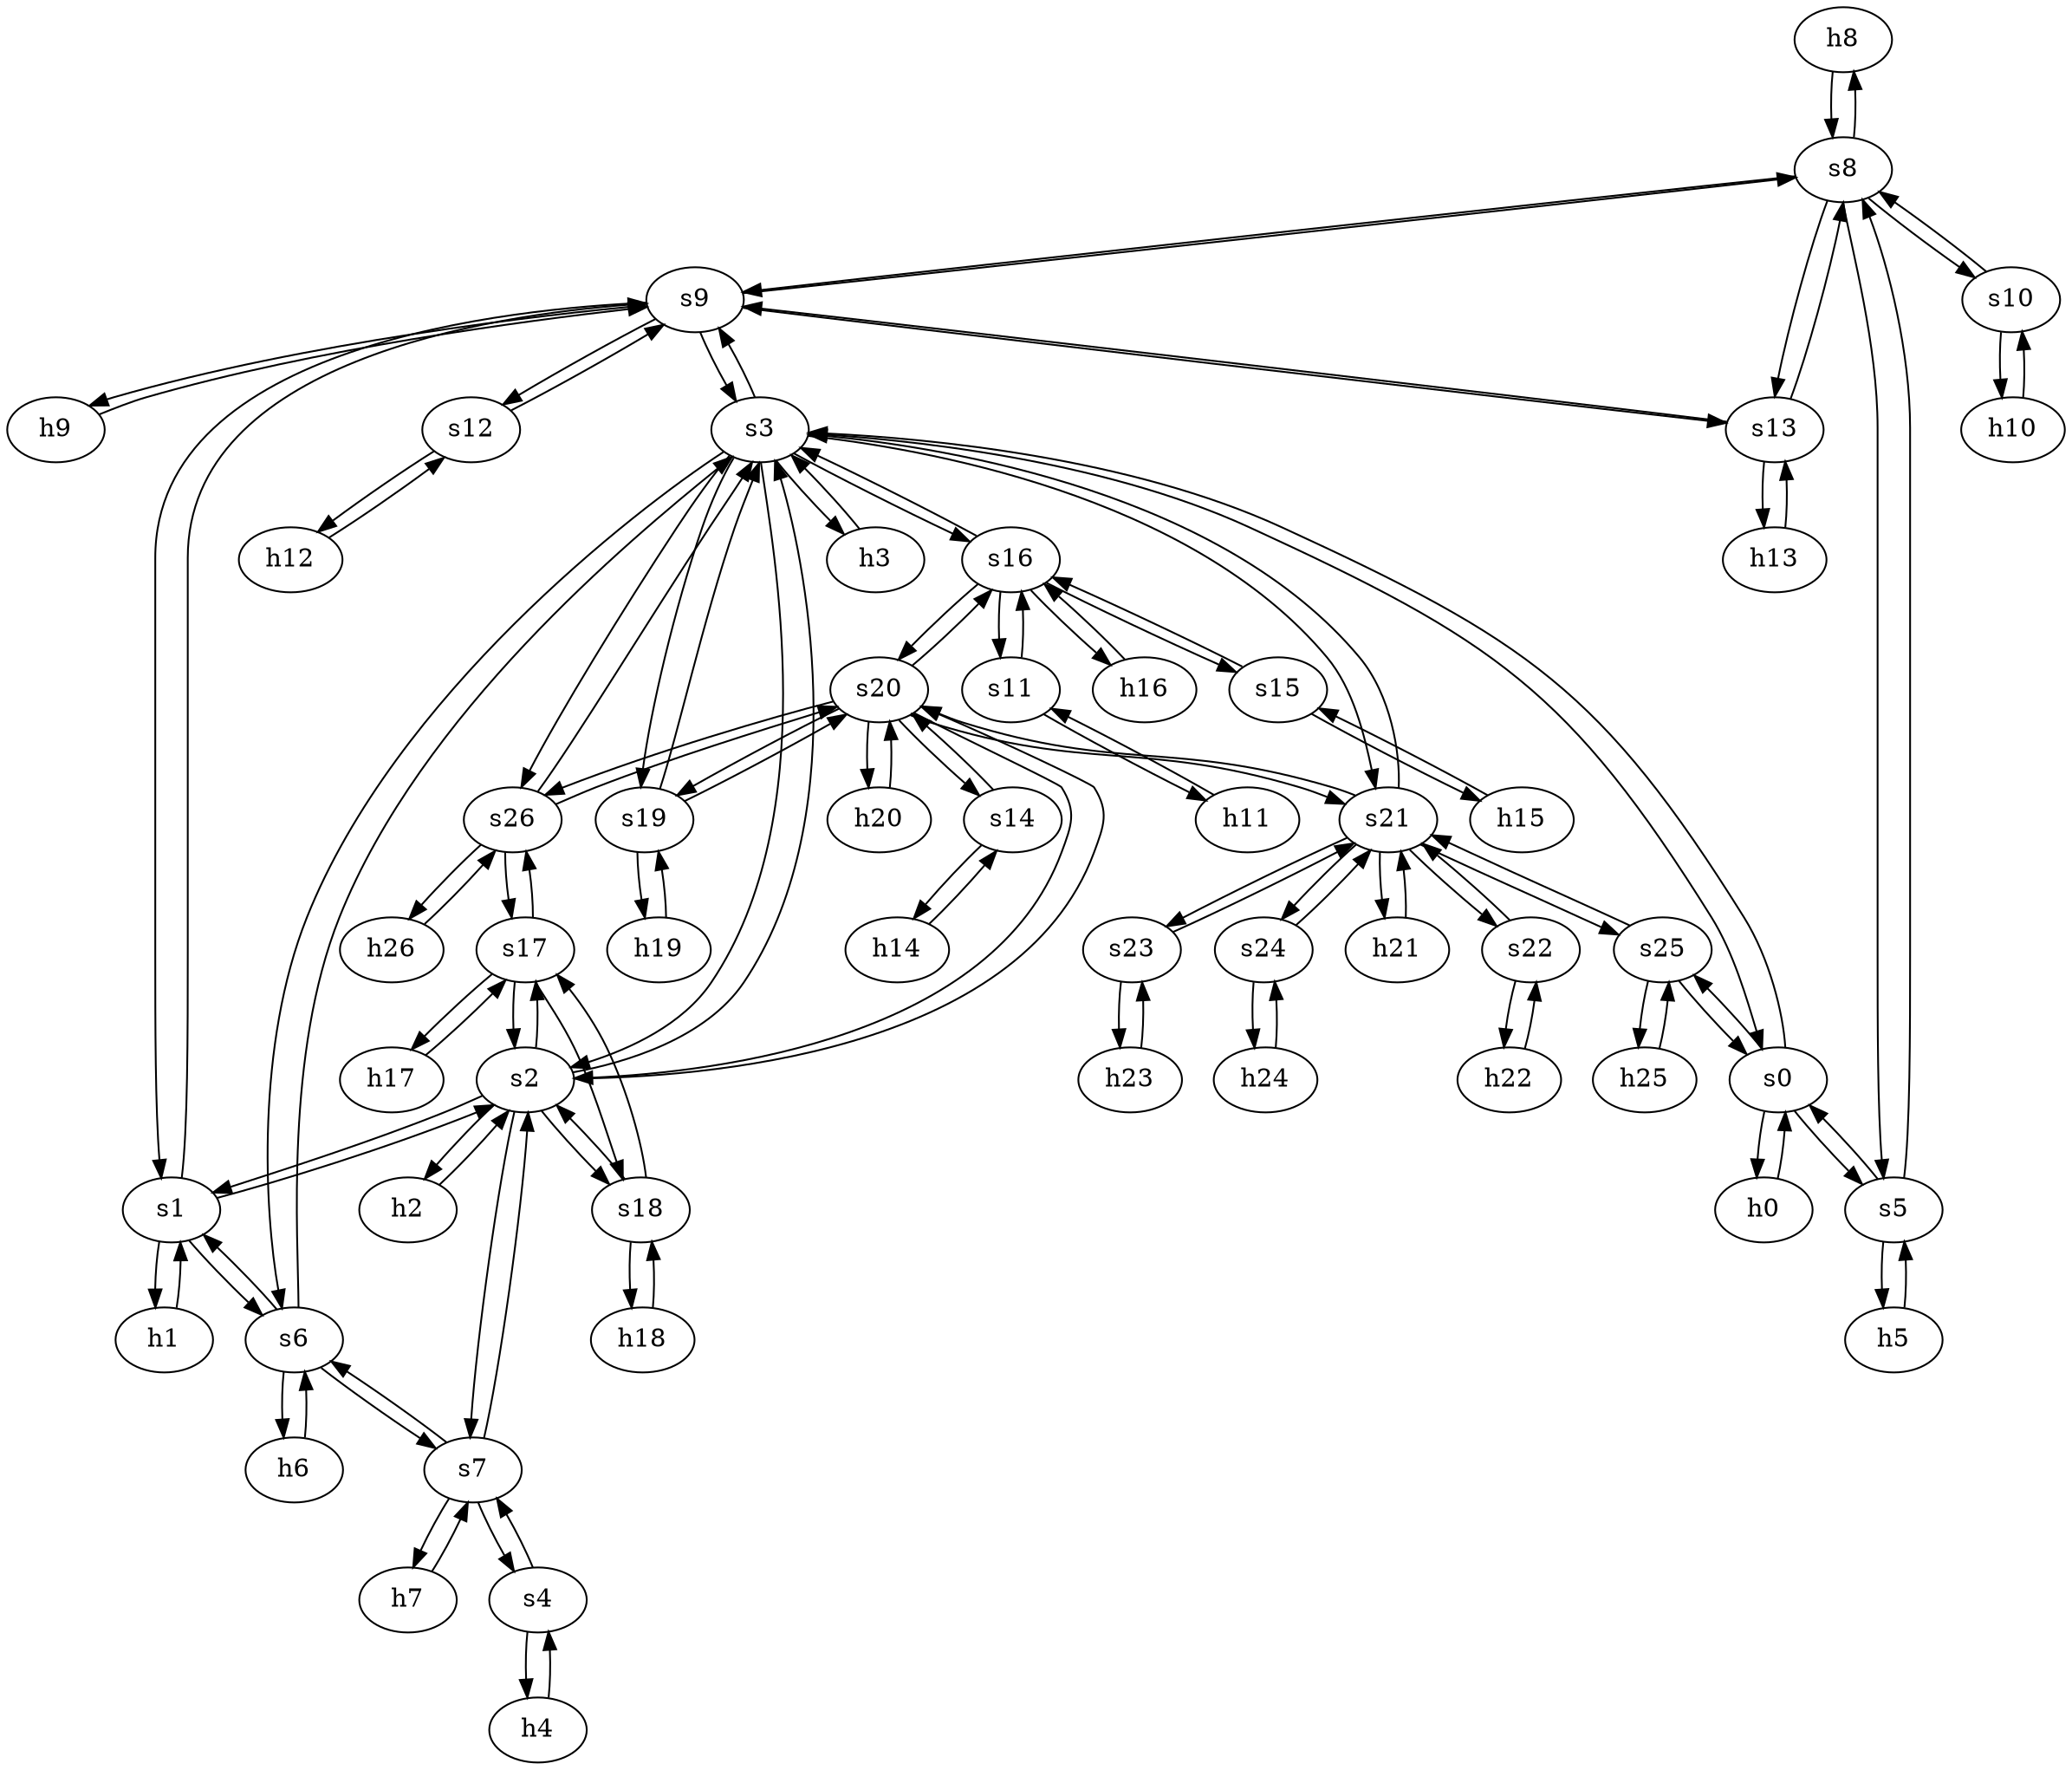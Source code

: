 strict digraph GEANT {
	h8	 [ip="111.0.8.8",
		mac="00:00:00:00:8:8",
		type=host];
	s8	 [id=8,
		type=switch];
	h8 -> s8	 [capacity="1Gbps",
		cost=1,
		dst_port=1,
		src_port=1];
	h9	 [ip="111.0.9.9",
		mac="00:00:00:00:9:9",
		type=host];
	s9	 [id=9,
		type=switch];
	h9 -> s9	 [capacity="1Gbps",
		cost=1,
		dst_port=1,
		src_port=1];
	h26	 [ip="111.0.26.26",
		mac="00:00:00:00:26:26",
		type=host];
	s26	 [id=26,
		type=switch];
	h26 -> s26	 [capacity="1Gbps",
		cost=1,
		dst_port=1,
		src_port=1];
	h2	 [ip="111.0.2.2",
		mac="00:00:00:00:2:2",
		type=host];
	s2	 [id=2,
		type=switch];
	h2 -> s2	 [capacity="1Gbps",
		cost=1,
		dst_port=1,
		src_port=1];
	h3	 [ip="111.0.3.3",
		mac="00:00:00:00:3:3",
		type=host];
	s3	 [id=3,
		type=switch];
	h3 -> s3	 [capacity="1Gbps",
		cost=1,
		dst_port=1,
		src_port=1];
	h0	 [ip="111.0.0.0",
		mac="00:00:00:00:0:0",
		type=host];
	s0	 [id=0,
		type=switch];
	h0 -> s0	 [capacity="1Gbps",
		cost=1,
		dst_port=1,
		src_port=1];
	h1	 [ip="111.0.1.1",
		mac="00:00:00:00:1:1",
		type=host];
	s1	 [id=1,
		type=switch];
	h1 -> s1	 [capacity="1Gbps",
		cost=1,
		dst_port=1,
		src_port=1];
	h6	 [ip="111.0.6.6",
		mac="00:00:00:00:6:6",
		type=host];
	s6	 [id=6,
		type=switch];
	h6 -> s6	 [capacity="1Gbps",
		cost=1,
		dst_port=1,
		src_port=1];
	h7	 [ip="111.0.7.7",
		mac="00:00:00:00:7:7",
		type=host];
	s7	 [id=7,
		type=switch];
	h7 -> s7	 [capacity="1Gbps",
		cost=1,
		dst_port=1,
		src_port=1];
	h4	 [ip="111.0.4.4",
		mac="00:00:00:00:4:4",
		type=host];
	s4	 [id=4,
		type=switch];
	h4 -> s4	 [capacity="1Gbps",
		cost=1,
		dst_port=1,
		src_port=1];
	h5	 [ip="111.0.5.5",
		mac="00:00:00:00:5:5",
		type=host];
	s5	 [id=5,
		type=switch];
	h5 -> s5	 [capacity="1Gbps",
		cost=1,
		dst_port=1,
		src_port=1];
	h23	 [ip="111.0.23.23",
		mac="00:00:00:00:23:23",
		type=host];
	s23	 [id=23,
		type=switch];
	h23 -> s23	 [capacity="1Gbps",
		cost=1,
		dst_port=1,
		src_port=1];
	h22	 [ip="111.0.22.22",
		mac="00:00:00:00:22:22",
		type=host];
	s22	 [id=22,
		type=switch];
	h22 -> s22	 [capacity="1Gbps",
		cost=1,
		dst_port=1,
		src_port=1];
	h21	 [ip="111.0.21.21",
		mac="00:00:00:00:21:21",
		type=host];
	s21	 [id=21,
		type=switch];
	h21 -> s21	 [capacity="1Gbps",
		cost=1,
		dst_port=1,
		src_port=1];
	s9 -> s8	 [capacity="1Gbps",
		cost=1,
		dst_port=3,
		src_port=4];
	s13	 [id=13,
		type=switch];
	s9 -> s13	 [capacity="1Gbps",
		cost=1,
		dst_port=3,
		src_port=6];
	s12	 [id=12,
		type=switch];
	s9 -> s12	 [capacity="1Gbps",
		cost=1,
		dst_port=2,
		src_port=5];
	s9 -> h9	 [capacity="1Gbps",
		cost=1,
		dst_port=1,
		src_port=1];
	s9 -> s3	 [capacity="1Gbps",
		cost=1,
		dst_port=5,
		src_port=3];
	s9 -> s1	 [capacity="1Gbps",
		cost=1,
		dst_port=2,
		src_port=2];
	s8 -> s9	 [capacity="1Gbps",
		cost=1,
		dst_port=4,
		src_port=3];
	s10	 [id=10,
		type=switch];
	s8 -> s10	 [capacity="1Gbps",
		cost=1,
		dst_port=2,
		src_port=4];
	s8 -> s13	 [capacity="1Gbps",
		cost=1,
		dst_port=2,
		src_port=5];
	s8 -> s5	 [capacity="1Gbps",
		cost=1,
		dst_port=3,
		src_port=2];
	s8 -> h8	 [capacity="1Gbps",
		cost=1,
		dst_port=1,
		src_port=1];
	s3 -> s9	 [capacity="1Gbps",
		cost=1,
		dst_port=3,
		src_port=5];
	s3 -> s0	 [capacity="1Gbps",
		cost=1,
		dst_port=3,
		src_port=2];
	s3 -> s2	 [capacity="1Gbps",
		cost=1,
		dst_port=3,
		src_port=3];
	s3 -> s6	 [capacity="1Gbps",
		cost=1,
		dst_port=3,
		src_port=4];
	s19	 [id=19,
		type=switch];
	s3 -> s19	 [capacity="1Gbps",
		cost=1,
		dst_port=2,
		src_port=7];
	s16	 [id=16,
		type=switch];
	s3 -> s16	 [capacity="1Gbps",
		cost=1,
		dst_port=2,
		src_port=6];
	s3 -> s26	 [capacity="1Gbps",
		cost=1,
		dst_port=2,
		src_port=9];
	s3 -> s21	 [capacity="1Gbps",
		cost=1,
		dst_port=2,
		src_port=8];
	s3 -> h3	 [capacity="1Gbps",
		cost=1,
		dst_port=1,
		src_port=1];
	s2 -> h2	 [capacity="1Gbps",
		cost=1,
		dst_port=1,
		src_port=1];
	s2 -> s7	 [capacity="1Gbps",
		cost=1,
		dst_port=2,
		src_port=4];
	s2 -> s3	 [capacity="1Gbps",
		cost=1,
		dst_port=3,
		src_port=3];
	s17	 [id=17,
		type=switch];
	s2 -> s17	 [capacity="1Gbps",
		cost=1,
		dst_port=2,
		src_port=5];
	s18	 [id=18,
		type=switch];
	s2 -> s18	 [capacity="1Gbps",
		cost=1,
		dst_port=2,
		src_port=6];
	s20	 [id=20,
		type=switch];
	s2 -> s20	 [capacity="1Gbps",
		cost=1,
		dst_port=2,
		src_port=7];
	s2 -> s1	 [capacity="1Gbps",
		cost=1,
		dst_port=3,
		src_port=2];
	s1 -> s9	 [capacity="1Gbps",
		cost=1,
		dst_port=2,
		src_port=2];
	s1 -> s2	 [capacity="1Gbps",
		cost=1,
		dst_port=2,
		src_port=3];
	s1 -> s6	 [capacity="1Gbps",
		cost=1,
		dst_port=2,
		src_port=4];
	s1 -> h1	 [capacity="1Gbps",
		cost=1,
		dst_port=1,
		src_port=1];
	s0 -> s5	 [capacity="1Gbps",
		cost=1,
		dst_port=2,
		src_port=4];
	s0 -> s3	 [capacity="1Gbps",
		cost=1,
		dst_port=2,
		src_port=3];
	s25	 [id=25,
		type=switch];
	s0 -> s25	 [capacity="1Gbps",
		cost=1,
		dst_port=2,
		src_port=2];
	s0 -> h0	 [capacity="1Gbps",
		cost=1,
		dst_port=1,
		src_port=1];
	s7 -> h7	 [capacity="1Gbps",
		cost=1,
		dst_port=1,
		src_port=1];
	s7 -> s2	 [capacity="1Gbps",
		cost=1,
		dst_port=4,
		src_port=2];
	s7 -> s6	 [capacity="1Gbps",
		cost=1,
		dst_port=4,
		src_port=4];
	s7 -> s4	 [capacity="1Gbps",
		cost=1,
		dst_port=2,
		src_port=3];
	s6 -> s7	 [capacity="1Gbps",
		cost=1,
		dst_port=4,
		src_port=4];
	s6 -> h6	 [capacity="1Gbps",
		cost=1,
		dst_port=1,
		src_port=1];
	s6 -> s3	 [capacity="1Gbps",
		cost=1,
		dst_port=4,
		src_port=3];
	s6 -> s1	 [capacity="1Gbps",
		cost=1,
		dst_port=4,
		src_port=2];
	s5 -> s0	 [capacity="1Gbps",
		cost=1,
		dst_port=4,
		src_port=2];
	s5 -> h5	 [capacity="1Gbps",
		cost=1,
		dst_port=1,
		src_port=1];
	s5 -> s8	 [capacity="1Gbps",
		cost=1,
		dst_port=2,
		src_port=3];
	s4 -> s7	 [capacity="1Gbps",
		cost=1,
		dst_port=3,
		src_port=2];
	s4 -> h4	 [capacity="1Gbps",
		cost=1,
		dst_port=1,
		src_port=1];
	h20	 [ip="111.0.20.20",
		mac="00:00:00:00:20:20",
		type=host];
	h20 -> s20	 [capacity="1Gbps",
		cost=1,
		dst_port=1,
		src_port=1];
	s19 -> s3	 [capacity="1Gbps",
		cost=1,
		dst_port=7,
		src_port=2];
	s19 -> s20	 [capacity="1Gbps",
		cost=1,
		dst_port=5,
		src_port=3];
	h19	 [ip="111.0.19.19",
		mac="00:00:00:00:19:19",
		type=host];
	s19 -> h19	 [capacity="1Gbps",
		cost=1,
		dst_port=1,
		src_port=1];
	h18	 [ip="111.0.18.18",
		mac="00:00:00:00:18:18",
		type=host];
	s18 -> h18	 [capacity="1Gbps",
		cost=1,
		dst_port=1,
		src_port=1];
	s18 -> s2	 [capacity="1Gbps",
		cost=1,
		dst_port=6,
		src_port=2];
	s18 -> s17	 [capacity="1Gbps",
		cost=1,
		dst_port=3,
		src_port=3];
	s13 -> s9	 [capacity="1Gbps",
		cost=1,
		dst_port=6,
		src_port=3];
	s13 -> s8	 [capacity="1Gbps",
		cost=1,
		dst_port=5,
		src_port=2];
	h13	 [ip="111.0.13.13",
		mac="00:00:00:00:13:13",
		type=host];
	s13 -> h13	 [capacity="1Gbps",
		cost=1,
		dst_port=1,
		src_port=1];
	h12	 [ip="111.0.12.12",
		mac="00:00:00:00:12:12",
		type=host];
	s12 -> h12	 [capacity="1Gbps",
		cost=1,
		dst_port=1,
		src_port=1];
	s12 -> s9	 [capacity="1Gbps",
		cost=1,
		dst_port=5,
		src_port=2];
	s11	 [id=11,
		type=switch];
	s11 -> s16	 [capacity="1Gbps",
		cost=1,
		dst_port=3,
		src_port=2];
	h11	 [ip="111.0.11.11",
		mac="00:00:00:00:11:11",
		type=host];
	s11 -> h11	 [capacity="1Gbps",
		cost=1,
		dst_port=1,
		src_port=1];
	h10	 [ip="111.0.10.10",
		mac="00:00:00:00:10:10",
		type=host];
	s10 -> h10	 [capacity="1Gbps",
		cost=1,
		dst_port=1,
		src_port=1];
	s10 -> s8	 [capacity="1Gbps",
		cost=1,
		dst_port=4,
		src_port=2];
	h17	 [ip="111.0.17.17",
		mac="00:00:00:00:17:17",
		type=host];
	s17 -> h17	 [capacity="1Gbps",
		cost=1,
		dst_port=1,
		src_port=1];
	s17 -> s2	 [capacity="1Gbps",
		cost=1,
		dst_port=5,
		src_port=2];
	s17 -> s18	 [capacity="1Gbps",
		cost=1,
		dst_port=3,
		src_port=3];
	s17 -> s26	 [capacity="1Gbps",
		cost=1,
		dst_port=3,
		src_port=4];
	s15	 [id=15,
		type=switch];
	s16 -> s15	 [capacity="1Gbps",
		cost=1,
		dst_port=2,
		src_port=4];
	h16	 [ip="111.0.16.16",
		mac="00:00:00:00:16:16",
		type=host];
	s16 -> h16	 [capacity="1Gbps",
		cost=1,
		dst_port=1,
		src_port=1];
	s16 -> s11	 [capacity="1Gbps",
		cost=1,
		dst_port=2,
		src_port=3];
	s16 -> s3	 [capacity="1Gbps",
		cost=1,
		dst_port=6,
		src_port=2];
	s16 -> s20	 [capacity="1Gbps",
		cost=1,
		dst_port=4,
		src_port=5];
	s15 -> s16	 [capacity="1Gbps",
		cost=1,
		dst_port=4,
		src_port=2];
	h15	 [ip="111.0.15.15",
		mac="00:00:00:00:15:15",
		type=host];
	s15 -> h15	 [capacity="1Gbps",
		cost=1,
		dst_port=1,
		src_port=1];
	s14	 [id=14,
		type=switch];
	h14	 [ip="111.0.14.14",
		mac="00:00:00:00:14:14",
		type=host];
	s14 -> h14	 [capacity="1Gbps",
		cost=1,
		dst_port=1,
		src_port=1];
	s14 -> s20	 [capacity="1Gbps",
		cost=1,
		dst_port=3,
		src_port=2];
	h25	 [ip="111.0.25.25",
		mac="00:00:00:00:25:25",
		type=host];
	h25 -> s25	 [capacity="1Gbps",
		cost=1,
		dst_port=1,
		src_port=1];
	h18 -> s18	 [capacity="1Gbps",
		cost=1,
		dst_port=1,
		src_port=1];
	h19 -> s19	 [capacity="1Gbps",
		cost=1,
		dst_port=1,
		src_port=1];
	s25 -> s0	 [capacity="1Gbps",
		cost=1,
		dst_port=2,
		src_port=2];
	s25 -> h25	 [capacity="1Gbps",
		cost=1,
		dst_port=1,
		src_port=1];
	s25 -> s21	 [capacity="1Gbps",
		cost=1,
		dst_port=7,
		src_port=3];
	h10 -> s10	 [capacity="1Gbps",
		cost=1,
		dst_port=1,
		src_port=1];
	h11 -> s11	 [capacity="1Gbps",
		cost=1,
		dst_port=1,
		src_port=1];
	h12 -> s12	 [capacity="1Gbps",
		cost=1,
		dst_port=1,
		src_port=1];
	h13 -> s13	 [capacity="1Gbps",
		cost=1,
		dst_port=1,
		src_port=1];
	h14 -> s14	 [capacity="1Gbps",
		cost=1,
		dst_port=1,
		src_port=1];
	h15 -> s15	 [capacity="1Gbps",
		cost=1,
		dst_port=1,
		src_port=1];
	h16 -> s16	 [capacity="1Gbps",
		cost=1,
		dst_port=1,
		src_port=1];
	h17 -> s17	 [capacity="1Gbps",
		cost=1,
		dst_port=1,
		src_port=1];
	s22 -> h22	 [capacity="1Gbps",
		cost=1,
		dst_port=1,
		src_port=1];
	s22 -> s21	 [capacity="1Gbps",
		cost=1,
		dst_port=4,
		src_port=2];
	s23 -> h23	 [capacity="1Gbps",
		cost=1,
		dst_port=1,
		src_port=1];
	s23 -> s21	 [capacity="1Gbps",
		cost=1,
		dst_port=5,
		src_port=2];
	s20 -> h20	 [capacity="1Gbps",
		cost=1,
		dst_port=1,
		src_port=1];
	s20 -> s2	 [capacity="1Gbps",
		cost=1,
		dst_port=7,
		src_port=2];
	s20 -> s14	 [capacity="1Gbps",
		cost=1,
		dst_port=2,
		src_port=3];
	s20 -> s19	 [capacity="1Gbps",
		cost=1,
		dst_port=3,
		src_port=5];
	s20 -> s16	 [capacity="1Gbps",
		cost=1,
		dst_port=5,
		src_port=4];
	s20 -> s26	 [capacity="1Gbps",
		cost=1,
		dst_port=4,
		src_port=7];
	s20 -> s21	 [capacity="1Gbps",
		cost=1,
		dst_port=3,
		src_port=6];
	s21 -> h21	 [capacity="1Gbps",
		cost=1,
		dst_port=1,
		src_port=1];
	s21 -> s23	 [capacity="1Gbps",
		cost=1,
		dst_port=2,
		src_port=5];
	s24	 [id=24,
		type=switch];
	s21 -> s24	 [capacity="1Gbps",
		cost=1,
		dst_port=2,
		src_port=6];
	s21 -> s3	 [capacity="1Gbps",
		cost=1,
		dst_port=8,
		src_port=2];
	s21 -> s25	 [capacity="1Gbps",
		cost=1,
		dst_port=3,
		src_port=7];
	s21 -> s20	 [capacity="1Gbps",
		cost=1,
		dst_port=6,
		src_port=3];
	s21 -> s22	 [capacity="1Gbps",
		cost=1,
		dst_port=2,
		src_port=4];
	s26 -> h26	 [capacity="1Gbps",
		cost=1,
		dst_port=1,
		src_port=1];
	s26 -> s3	 [capacity="1Gbps",
		cost=1,
		dst_port=9,
		src_port=2];
	s26 -> s17	 [capacity="1Gbps",
		cost=1,
		dst_port=4,
		src_port=3];
	s26 -> s20	 [capacity="1Gbps",
		cost=1,
		dst_port=7,
		src_port=4];
	s24 -> s21	 [capacity="1Gbps",
		cost=1,
		dst_port=6,
		src_port=2];
	h24	 [ip="111.0.24.24",
		mac="00:00:00:00:24:24",
		type=host];
	s24 -> h24	 [capacity="1Gbps",
		cost=1,
		dst_port=1,
		src_port=1];
	h24 -> s24	 [capacity="1Gbps",
		cost=1,
		dst_port=1,
		src_port=1];
}
